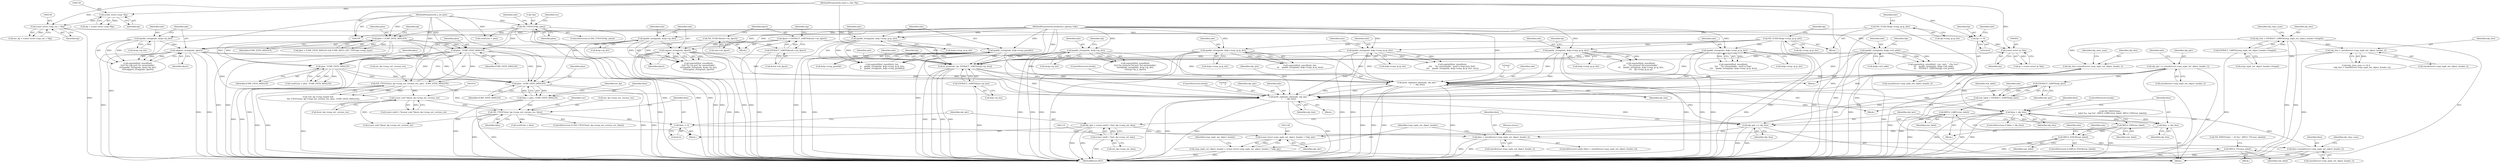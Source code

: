 digraph "0_tcpdump_2b62d1dda41590db29368ec7ba5f4faf3464765a@API" {
"1001149" [label="(Call,obj_tptr += sizeof(struct icmp_mpls_ext_object_header_t))"];
"1001127" [label="(Call,(const struct icmp_mpls_ext_object_header_t *)obj_tptr)"];
"1001112" [label="(Call,obj_tptr = (const uint8_t *)ext_dp->icmp_ext_data)"];
"1001114" [label="(Call,(const uint8_t *)ext_dp->icmp_ext_data)"];
"1001251" [label="(Call,obj_tptr += obj_tlen)"];
"1001244" [label="(Call,hlen < obj_tlen)"];
"1001168" [label="(Call,hlen-=sizeof(struct icmp_mpls_ext_object_header_t))"];
"1001120" [label="(Call,hlen > sizeof(struct icmp_mpls_ext_object_header_t))"];
"1001109" [label="(Call,hlen -= 4)"];
"1001064" [label="(Call,ND_TTEST2(ext_dp->icmp_ext_version_res, hlen))"];
"1001013" [label="(Call,(const void *)&ext_dp->icmp_ext_version_res)"];
"1000997" [label="(Call,ND_TTEST2(ext_dp->icmp_ext_version_res, plen - ICMP_EXTD_MINLEN))"];
"1001001" [label="(Call,plen - ICMP_EXTD_MINLEN)"];
"1000880" [label="(Call,ND_TTEST2(*bp, plen))"];
"1000112" [label="(MethodParameterIn,u_int plen)"];
"1000980" [label="(Call,plen > ICMP_EXTD_MINLEN)"];
"1001058" [label="(Call,hlen = plen - ICMP_EXTD_MINLEN)"];
"1001060" [label="(Call,plen - ICMP_EXTD_MINLEN)"];
"1001025" [label="(Call,plen - ICMP_EXTD_MINLEN)"];
"1001248" [label="(Call,hlen -= obj_tlen)"];
"1001229" [label="(Call,print_unknown_data(ndo, obj_tptr, \"\n\t    \", obj_tlen))"];
"1000311" [label="(Call,udpport_string(ndo, dport))"];
"1000305" [label="(Call,ipaddr_string(ndo, &oip->ip_dst))"];
"1000110" [label="(MethodParameterIn,netdissect_options *ndo)"];
"1000267" [label="(Call,dport = EXTRACT_16BITS(&ouh->uh_dport))"];
"1000269" [label="(Call,EXTRACT_16BITS(&ouh->uh_dport))"];
"1000263" [label="(Call,ND_TCHECK(ouh->uh_dport))"];
"1000293" [label="(Call,tcpport_string(ndo, dport))"];
"1000287" [label="(Call,ipaddr_string(ndo, &oip->ip_dst))"];
"1000383" [label="(Call,ipaddr_string(ndo, &dp->icmp_ip.ip_dst))"];
"1000196" [label="(Call,ND_TCHECK(dp->icmp_ip.ip_dst))"];
"1000408" [label="(Call,ipaddr_string(ndo, &dp->icmp_ip.ip_dst))"];
"1000365" [label="(Call,ipaddr_string(ndo, &dp->icmp_ip.ip_dst))"];
"1000323" [label="(Call,ipaddr_string(ndo, &oip->ip_dst))"];
"1000656" [label="(Call,ipaddr_string(ndo, &idp->ird_addr))"];
"1000959" [label="(Call,ip_print(ndo, bp, EXTRACT_16BITS(&ip->ip_len)))"];
"1000221" [label="(Call,ipaddr_string(ndo, &dp->icmp_ip.ip_dst))"];
"1000448" [label="(Call,ipaddr_string(ndo, &dp->icmp_gwaddr))"];
"1000440" [label="(Call,ipaddr_string(ndo, &dp->icmp_ip.ip_dst))"];
"1000419" [label="(Call,ND_TCHECK(dp->icmp_ip.ip_dst))"];
"1000951" [label="(Call,(const struct ip *)bp)"];
"1000942" [label="(Call,bp += 8)"];
"1000143" [label="(Call,(const struct icmp_ext_t *)bp)"];
"1000138" [label="(Call,(const struct icmp *)bp)"];
"1000111" [label="(MethodParameterIn,const u_char *bp)"];
"1000962" [label="(Call,EXTRACT_16BITS(&ip->ip_len))"];
"1001237" [label="(Call,print_unknown_data(ndo, obj_tptr, \"\n\t    \", obj_tlen))"];
"1001149" [label="(Call,obj_tptr += sizeof(struct icmp_mpls_ext_object_header_t))"];
"1001183" [label="(Call,obj_tlen-=sizeof(struct icmp_mpls_ext_object_header_t))"];
"1001133" [label="(Call,obj_tlen = EXTRACT_16BITS(icmp_mpls_ext_object_header->length))"];
"1001135" [label="(Call,EXTRACT_16BITS(icmp_mpls_ext_object_header->length))"];
"1001177" [label="(Call,obj_tlen < sizeof(struct icmp_mpls_ext_object_header_t))"];
"1001201" [label="(Call,EXTRACT_32BITS(obj_tptr))"];
"1001199" [label="(Call,raw_label = EXTRACT_32BITS(obj_tptr))"];
"1001209" [label="(Call,MPLS_LABEL(raw_label))"];
"1001211" [label="(Call,MPLS_EXP(raw_label))"];
"1001214" [label="(Call,MPLS_STACK(raw_label))"];
"1001225" [label="(Call,MPLS_TTL(raw_label))"];
"1001125" [label="(Call,icmp_mpls_ext_object_header = (const struct icmp_mpls_ext_object_header_t *)obj_tptr)"];
"1000360" [label="(Call,snprintf(buf, sizeof(buf),\n\t\t\t\t    \"%s unreachable - need to frag (mtu %d)\",\n\t\t\t\t    ipaddr_string(ndo, &dp->icmp_ip.ip_dst), mtu))"];
"1001243" [label="(ControlStructure,if (hlen < obj_tlen))"];
"1001168" [label="(Call,hlen-=sizeof(struct icmp_mpls_ext_object_header_t))"];
"1000145" [label="(Identifier,bp)"];
"1000311" [label="(Call,udpport_string(ndo, dport))"];
"1001238" [label="(Identifier,ndo)"];
"1001121" [label="(Identifier,hlen)"];
"1001250" [label="(Identifier,obj_tlen)"];
"1000287" [label="(Call,ipaddr_string(ndo, &oip->ip_dst))"];
"1000419" [label="(Call,ND_TCHECK(dp->icmp_ip.ip_dst))"];
"1000330" [label="(Identifier,oip)"];
"1001026" [label="(Identifier,plen)"];
"1000295" [label="(Identifier,dport)"];
"1001248" [label="(Call,hlen -= obj_tlen)"];
"1001066" [label="(Identifier,ext_dp)"];
"1001135" [label="(Call,EXTRACT_16BITS(icmp_mpls_ext_object_header->length))"];
"1000980" [label="(Call,plen > ICMP_EXTD_MINLEN)"];
"1000318" [label="(Call,snprintf(buf, sizeof(buf),\n\t\t\t\t\t\"%s protocol %d port %d unreachable\",\n\t\t\t\t\tipaddr_string(ndo, &oip->ip_dst),\n\t\t\t\t\toip->ip_p, dport))"];
"1001223" [label="(Block,)"];
"1000941" [label="(Block,)"];
"1000294" [label="(Identifier,ndo)"];
"1000420" [label="(Call,dp->icmp_ip.ip_dst)"];
"1000403" [label="(Call,snprintf(buf, sizeof(buf), fmt,\n\t\t\t    ipaddr_string(ndo, &dp->icmp_ip.ip_dst)))"];
"1000410" [label="(Call,&dp->icmp_ip.ip_dst)"];
"1000373" [label="(Identifier,mtu)"];
"1000879" [label="(ControlStructure,if (ND_TTEST2(*bp, plen)))"];
"1000934" [label="(Identifier,ndo)"];
"1000657" [label="(Identifier,ndo)"];
"1000276" [label="(Identifier,oip)"];
"1000263" [label="(Call,ND_TCHECK(ouh->uh_dport))"];
"1001136" [label="(Call,icmp_mpls_ext_object_header->length)"];
"1001173" [label="(Call,(obj_class_num == 0) ||\n                    (obj_tlen < sizeof(struct icmp_mpls_ext_object_header_t)))"];
"1000112" [label="(MethodParameterIn,u_int plen)"];
"1001064" [label="(Call,ND_TTEST2(ext_dp->icmp_ext_version_res, hlen))"];
"1000442" [label="(Call,&dp->icmp_ip.ip_dst)"];
"1001025" [label="(Call,plen - ICMP_EXTD_MINLEN)"];
"1001155" [label="(Identifier,ndo)"];
"1001242" [label="(ControlStructure,break;)"];
"1001260" [label="(MethodReturn,RET)"];
"1000435" [label="(Call,snprintf(buf, sizeof(buf), fmt,\n\t\t    ipaddr_string(ndo, &dp->icmp_ip.ip_dst),\n\t\t    ipaddr_string(ndo, &dp->icmp_gwaddr)))"];
"1001215" [label="(Identifier,raw_label)"];
"1001019" [label="(Call,vec[0].len = plen - ICMP_EXTD_MINLEN)"];
"1000951" [label="(Call,(const struct ip *)bp)"];
"1001003" [label="(Identifier,ICMP_EXTD_MINLEN)"];
"1000942" [label="(Call,bp += 8)"];
"1001208" [label="(Block,)"];
"1001177" [label="(Call,obj_tlen < sizeof(struct icmp_mpls_ext_object_header_t))"];
"1001122" [label="(Call,sizeof(struct icmp_mpls_ext_object_header_t))"];
"1001237" [label="(Call,print_unknown_data(ndo, obj_tptr, \"\n\t    \", obj_tlen))"];
"1001078" [label="(Call,(const void *)&ext_dp->icmp_ext_version_res)"];
"1001062" [label="(Identifier,ICMP_EXTD_MINLEN)"];
"1000222" [label="(Identifier,ndo)"];
"1001231" [label="(Identifier,obj_tptr)"];
"1001211" [label="(Call,MPLS_EXP(raw_label))"];
"1000658" [label="(Call,&idp->ird_addr)"];
"1000383" [label="(Call,ipaddr_string(ndo, &dp->icmp_ip.ip_dst))"];
"1001214" [label="(Call,MPLS_STACK(raw_label))"];
"1001110" [label="(Identifier,hlen)"];
"1001114" [label="(Call,(const uint8_t *)ext_dp->icmp_ext_data)"];
"1000206" [label="(Block,)"];
"1000305" [label="(Call,ipaddr_string(ndo, &oip->ip_dst))"];
"1000269" [label="(Call,EXTRACT_16BITS(&ouh->uh_dport))"];
"1000947" [label="(Identifier,ndo)"];
"1001199" [label="(Call,raw_label = EXTRACT_32BITS(obj_tptr))"];
"1001132" [label="(Identifier,icmp_mpls_ext_object_header)"];
"1001220" [label="(Call,ND_PRINT((ndo, \", ttl %u\", MPLS_TTL(raw_label))))"];
"1001202" [label="(Identifier,obj_tptr)"];
"1001246" [label="(Identifier,obj_tlen)"];
"1001065" [label="(Call,ext_dp->icmp_ext_version_res)"];
"1001178" [label="(Identifier,obj_tlen)"];
"1000312" [label="(Identifier,ndo)"];
"1001068" [label="(Identifier,hlen)"];
"1000138" [label="(Call,(const struct icmp *)bp)"];
"1001124" [label="(Block,)"];
"1001201" [label="(Call,EXTRACT_32BITS(obj_tptr))"];
"1000196" [label="(Call,ND_TCHECK(dp->icmp_ip.ip_dst))"];
"1001002" [label="(Identifier,plen)"];
"1000223" [label="(Call,&dp->icmp_ip.ip_dst)"];
"1001183" [label="(Call,obj_tlen-=sizeof(struct icmp_mpls_ext_object_header_t))"];
"1001193" [label="(Block,)"];
"1001252" [label="(Identifier,obj_tptr)"];
"1000961" [label="(Identifier,bp)"];
"1000896" [label="(Call,vec[0].len = plen)"];
"1000979" [label="(Call,plen > ICMP_EXTD_MINLEN && ICMP_MPLS_EXT_TYPE(dp->icmp_type))"];
"1000450" [label="(Call,&dp->icmp_gwaddr)"];
"1001251" [label="(Call,obj_tptr += obj_tlen)"];
"1000982" [label="(Identifier,ICMP_EXTD_MINLEN)"];
"1001185" [label="(Call,sizeof(struct icmp_mpls_ext_object_header_t))"];
"1000110" [label="(MethodParameterIn,netdissect_options *ndo)"];
"1000992" [label="(Call,!ext_dp->icmp_length &&\n                ND_TTEST2(ext_dp->icmp_ext_version_res, plen - ICMP_EXTD_MINLEN))"];
"1001150" [label="(Identifier,obj_tptr)"];
"1001210" [label="(Identifier,raw_label)"];
"1001241" [label="(Identifier,obj_tlen)"];
"1001063" [label="(ControlStructure,if (ND_TTEST2(ext_dp->icmp_ext_version_res, hlen)))"];
"1001113" [label="(Identifier,obj_tptr)"];
"1001126" [label="(Identifier,icmp_mpls_ext_object_header)"];
"1000270" [label="(Call,&ouh->uh_dport)"];
"1001213" [label="(ControlStructure,if (MPLS_STACK(raw_label)))"];
"1001188" [label="(Identifier,obj_class_num)"];
"1000998" [label="(Call,ext_dp->icmp_ext_version_res)"];
"1001134" [label="(Identifier,obj_tlen)"];
"1000140" [label="(Identifier,bp)"];
"1001169" [label="(Identifier,hlen)"];
"1000665" [label="(Identifier,idp)"];
"1001179" [label="(Call,sizeof(struct icmp_mpls_ext_object_header_t))"];
"1000959" [label="(Call,ip_print(ndo, bp, EXTRACT_16BITS(&ip->ip_len)))"];
"1000221" [label="(Call,ipaddr_string(ndo, &dp->icmp_ip.ip_dst))"];
"1000282" [label="(Call,snprintf(buf, sizeof(buf),\n\t\t\t\t\t\"%s tcp port %s unreachable\",\n\t\t\t\t\tipaddr_string(ndo, &oip->ip_dst),\n\t\t\t\t\ttcpport_string(ndo, dport)))"];
"1000943" [label="(Identifier,bp)"];
"1001151" [label="(Call,sizeof(struct icmp_mpls_ext_object_header_t))"];
"1001232" [label="(Literal,\"\n\t    \")"];
"1000408" [label="(Call,ipaddr_string(ndo, &dp->icmp_ip.ip_dst))"];
"1000204" [label="(Identifier,dp)"];
"1001001" [label="(Call,plen - ICMP_EXTD_MINLEN)"];
"1000881" [label="(Call,*bp)"];
"1000162" [label="(Block,)"];
"1000143" [label="(Call,(const struct icmp_ext_t *)bp)"];
"1000136" [label="(Call,dp = (const struct icmp *)bp)"];
"1001111" [label="(Literal,4)"];
"1000997" [label="(Call,ND_TTEST2(ext_dp->icmp_ext_version_res, plen - ICMP_EXTD_MINLEN))"];
"1000293" [label="(Call,tcpport_string(ndo, dport))"];
"1000944" [label="(Literal,8)"];
"1001203" [label="(Call,ND_PRINT((ndo, \"\n\t    label %u, exp %u\", MPLS_LABEL(raw_label), MPLS_EXP(raw_label))))"];
"1000448" [label="(Call,ipaddr_string(ndo, &dp->icmp_gwaddr))"];
"1000960" [label="(Identifier,ndo)"];
"1001240" [label="(Literal,\"\n\t    \")"];
"1001060" [label="(Call,plen - ICMP_EXTD_MINLEN)"];
"1000111" [label="(MethodParameterIn,const u_char *bp)"];
"1000985" [label="(Identifier,dp)"];
"1000324" [label="(Identifier,ndo)"];
"1001218" [label="(Identifier,ndo)"];
"1001140" [label="(Identifier,obj_class_num)"];
"1000267" [label="(Call,dport = EXTRACT_16BITS(&ouh->uh_dport))"];
"1001254" [label="(Return,return;)"];
"1000323" [label="(Call,ipaddr_string(ndo, &oip->ip_dst))"];
"1000969" [label="(Identifier,ndo)"];
"1000365" [label="(Call,ipaddr_string(ndo, &dp->icmp_ip.ip_dst))"];
"1001133" [label="(Call,obj_tlen = EXTRACT_16BITS(icmp_mpls_ext_object_header->length))"];
"1001253" [label="(Identifier,obj_tlen)"];
"1000264" [label="(Call,ouh->uh_dport)"];
"1001011" [label="(Call,(const uint8_t *)(const void *)&ext_dp->icmp_ext_version_res)"];
"1000216" [label="(Call,snprintf(buf, sizeof(buf),\n\t\t\t    \"%s protocol %d unreachable\",\n\t\t\t    ipaddr_string(ndo, &dp->icmp_ip.ip_dst),\n\t\t\t    dp->icmp_ip.ip_p))"];
"1001245" [label="(Identifier,hlen)"];
"1000141" [label="(Call,ext_dp = (const struct icmp_ext_t *)bp)"];
"1000313" [label="(Identifier,dport)"];
"1001233" [label="(Identifier,obj_tlen)"];
"1000366" [label="(Identifier,ndo)"];
"1001205" [label="(Identifier,ndo)"];
"1001209" [label="(Call,MPLS_LABEL(raw_label))"];
"1000981" [label="(Identifier,plen)"];
"1001119" [label="(ControlStructure,while (hlen > sizeof(struct icmp_mpls_ext_object_header_t)))"];
"1001225" [label="(Call,MPLS_TTL(raw_label))"];
"1000268" [label="(Identifier,dport)"];
"1001125" [label="(Call,icmp_mpls_ext_object_header = (const struct icmp_mpls_ext_object_header_t *)obj_tptr)"];
"1001013" [label="(Call,(const void *)&ext_dp->icmp_ext_version_res)"];
"1001200" [label="(Identifier,raw_label)"];
"1001061" [label="(Identifier,plen)"];
"1000300" [label="(Call,snprintf(buf, sizeof(buf),\n\t\t\t\t\t\"%s udp port %s unreachable\",\n\t\t\t\t\tipaddr_string(ndo, &oip->ip_dst),\n\t\t\t\t\tudpport_string(ndo, dport)))"];
"1001189" [label="(Block,)"];
"1001230" [label="(Identifier,ndo)"];
"1001212" [label="(Identifier,raw_label)"];
"1001184" [label="(Identifier,obj_tlen)"];
"1001084" [label="(Call,vec[0].len = hlen)"];
"1001234" [label="(ControlStructure,break;)"];
"1001247" [label="(ControlStructure,break;)"];
"1001149" [label="(Call,obj_tptr += sizeof(struct icmp_mpls_ext_object_header_t))"];
"1001109" [label="(Call,hlen -= 4)"];
"1001116" [label="(Call,ext_dp->icmp_ext_data)"];
"1001073" [label="(Identifier,vec)"];
"1001127" [label="(Call,(const struct icmp_mpls_ext_object_header_t *)obj_tptr)"];
"1000953" [label="(Identifier,bp)"];
"1000197" [label="(Call,dp->icmp_ip.ip_dst)"];
"1000880" [label="(Call,ND_TTEST2(*bp, plen))"];
"1000306" [label="(Identifier,ndo)"];
"1001239" [label="(Identifier,obj_tptr)"];
"1001222" [label="(Identifier,ndo)"];
"1001244" [label="(Call,hlen < obj_tlen)"];
"1000987" [label="(Block,)"];
"1001249" [label="(Identifier,hlen)"];
"1000288" [label="(Identifier,ndo)"];
"1000385" [label="(Call,&dp->icmp_ip.ip_dst)"];
"1000883" [label="(Identifier,plen)"];
"1000963" [label="(Call,&ip->ip_len)"];
"1000325" [label="(Call,&oip->ip_dst)"];
"1001120" [label="(Call,hlen > sizeof(struct icmp_mpls_ext_object_header_t))"];
"1001015" [label="(Call,&ext_dp->icmp_ext_version_res)"];
"1000962" [label="(Call,EXTRACT_16BITS(&ip->ip_len))"];
"1000378" [label="(Call,snprintf(buf, sizeof(buf),\n\t\t\t\t    \"%s unreachable - need to frag\",\n\t\t\t\t    ipaddr_string(ndo, &dp->icmp_ip.ip_dst)))"];
"1001175" [label="(Identifier,obj_class_num)"];
"1001170" [label="(Call,sizeof(struct icmp_mpls_ext_object_header_t))"];
"1000289" [label="(Call,&oip->ip_dst)"];
"1000656" [label="(Call,ipaddr_string(ndo, &idp->ird_addr))"];
"1000384" [label="(Identifier,ndo)"];
"1001229" [label="(Call,print_unknown_data(ndo, obj_tptr, \"\n\t    \", obj_tlen))"];
"1000449" [label="(Identifier,ndo)"];
"1000441" [label="(Identifier,ndo)"];
"1000307" [label="(Call,&oip->ip_dst)"];
"1001129" [label="(Identifier,obj_tptr)"];
"1000367" [label="(Call,&dp->icmp_ip.ip_dst)"];
"1000426" [label="(Identifier,fmt)"];
"1001058" [label="(Call,hlen = plen - ICMP_EXTD_MINLEN)"];
"1000231" [label="(Identifier,dp)"];
"1001059" [label="(Identifier,hlen)"];
"1001027" [label="(Identifier,ICMP_EXTD_MINLEN)"];
"1000949" [label="(Call,ip = (const struct ip *)bp)"];
"1001226" [label="(Identifier,raw_label)"];
"1001112" [label="(Call,obj_tptr = (const uint8_t *)ext_dp->icmp_ext_data)"];
"1000647" [label="(Call,snprintf(cp, sizeof(buf) - (cp - buf), \" {%s %u}\",\n\t\t\t    ipaddr_string(ndo, &idp->ird_addr),\n\t\t\t    EXTRACT_32BITS(&idp->ird_pref)))"];
"1000409" [label="(Identifier,ndo)"];
"1000888" [label="(Identifier,vec)"];
"1000440" [label="(Call,ipaddr_string(ndo, &dp->icmp_ip.ip_dst))"];
"1001149" -> "1001124"  [label="AST: "];
"1001149" -> "1001151"  [label="CFG: "];
"1001150" -> "1001149"  [label="AST: "];
"1001151" -> "1001149"  [label="AST: "];
"1001155" -> "1001149"  [label="CFG: "];
"1001149" -> "1001260"  [label="DDG: "];
"1001127" -> "1001149"  [label="DDG: "];
"1001149" -> "1001201"  [label="DDG: "];
"1001149" -> "1001229"  [label="DDG: "];
"1001149" -> "1001237"  [label="DDG: "];
"1001127" -> "1001125"  [label="AST: "];
"1001127" -> "1001129"  [label="CFG: "];
"1001128" -> "1001127"  [label="AST: "];
"1001129" -> "1001127"  [label="AST: "];
"1001125" -> "1001127"  [label="CFG: "];
"1001127" -> "1001125"  [label="DDG: "];
"1001112" -> "1001127"  [label="DDG: "];
"1001251" -> "1001127"  [label="DDG: "];
"1001112" -> "1000987"  [label="AST: "];
"1001112" -> "1001114"  [label="CFG: "];
"1001113" -> "1001112"  [label="AST: "];
"1001114" -> "1001112"  [label="AST: "];
"1001121" -> "1001112"  [label="CFG: "];
"1001112" -> "1001260"  [label="DDG: "];
"1001112" -> "1001260"  [label="DDG: "];
"1001114" -> "1001112"  [label="DDG: "];
"1001114" -> "1001116"  [label="CFG: "];
"1001115" -> "1001114"  [label="AST: "];
"1001116" -> "1001114"  [label="AST: "];
"1001114" -> "1001260"  [label="DDG: "];
"1001251" -> "1001124"  [label="AST: "];
"1001251" -> "1001253"  [label="CFG: "];
"1001252" -> "1001251"  [label="AST: "];
"1001253" -> "1001251"  [label="AST: "];
"1001121" -> "1001251"  [label="CFG: "];
"1001251" -> "1001260"  [label="DDG: "];
"1001251" -> "1001260"  [label="DDG: "];
"1001244" -> "1001251"  [label="DDG: "];
"1001237" -> "1001251"  [label="DDG: "];
"1001201" -> "1001251"  [label="DDG: "];
"1001229" -> "1001251"  [label="DDG: "];
"1001244" -> "1001243"  [label="AST: "];
"1001244" -> "1001246"  [label="CFG: "];
"1001245" -> "1001244"  [label="AST: "];
"1001246" -> "1001244"  [label="AST: "];
"1001247" -> "1001244"  [label="CFG: "];
"1001249" -> "1001244"  [label="CFG: "];
"1001244" -> "1001260"  [label="DDG: "];
"1001244" -> "1001260"  [label="DDG: "];
"1001244" -> "1001260"  [label="DDG: "];
"1001168" -> "1001244"  [label="DDG: "];
"1001229" -> "1001244"  [label="DDG: "];
"1001183" -> "1001244"  [label="DDG: "];
"1001237" -> "1001244"  [label="DDG: "];
"1001244" -> "1001248"  [label="DDG: "];
"1001244" -> "1001248"  [label="DDG: "];
"1001168" -> "1001124"  [label="AST: "];
"1001168" -> "1001170"  [label="CFG: "];
"1001169" -> "1001168"  [label="AST: "];
"1001170" -> "1001168"  [label="AST: "];
"1001175" -> "1001168"  [label="CFG: "];
"1001168" -> "1001260"  [label="DDG: "];
"1001120" -> "1001168"  [label="DDG: "];
"1001120" -> "1001119"  [label="AST: "];
"1001120" -> "1001122"  [label="CFG: "];
"1001121" -> "1001120"  [label="AST: "];
"1001122" -> "1001120"  [label="AST: "];
"1001126" -> "1001120"  [label="CFG: "];
"1001254" -> "1001120"  [label="CFG: "];
"1001120" -> "1001260"  [label="DDG: "];
"1001120" -> "1001260"  [label="DDG: "];
"1001109" -> "1001120"  [label="DDG: "];
"1001248" -> "1001120"  [label="DDG: "];
"1001109" -> "1000987"  [label="AST: "];
"1001109" -> "1001111"  [label="CFG: "];
"1001110" -> "1001109"  [label="AST: "];
"1001111" -> "1001109"  [label="AST: "];
"1001113" -> "1001109"  [label="CFG: "];
"1001064" -> "1001109"  [label="DDG: "];
"1001064" -> "1001063"  [label="AST: "];
"1001064" -> "1001068"  [label="CFG: "];
"1001065" -> "1001064"  [label="AST: "];
"1001068" -> "1001064"  [label="AST: "];
"1001073" -> "1001064"  [label="CFG: "];
"1001110" -> "1001064"  [label="CFG: "];
"1001064" -> "1001260"  [label="DDG: "];
"1001064" -> "1001260"  [label="DDG: "];
"1001013" -> "1001064"  [label="DDG: "];
"1000997" -> "1001064"  [label="DDG: "];
"1001058" -> "1001064"  [label="DDG: "];
"1001064" -> "1001078"  [label="DDG: "];
"1001064" -> "1001084"  [label="DDG: "];
"1001013" -> "1001011"  [label="AST: "];
"1001013" -> "1001015"  [label="CFG: "];
"1001014" -> "1001013"  [label="AST: "];
"1001015" -> "1001013"  [label="AST: "];
"1001011" -> "1001013"  [label="CFG: "];
"1001013" -> "1001260"  [label="DDG: "];
"1001013" -> "1001011"  [label="DDG: "];
"1000997" -> "1001013"  [label="DDG: "];
"1001013" -> "1001078"  [label="DDG: "];
"1000997" -> "1000992"  [label="AST: "];
"1000997" -> "1001001"  [label="CFG: "];
"1000998" -> "1000997"  [label="AST: "];
"1001001" -> "1000997"  [label="AST: "];
"1000992" -> "1000997"  [label="CFG: "];
"1000997" -> "1001260"  [label="DDG: "];
"1000997" -> "1001260"  [label="DDG: "];
"1000997" -> "1000992"  [label="DDG: "];
"1000997" -> "1000992"  [label="DDG: "];
"1001001" -> "1000997"  [label="DDG: "];
"1001001" -> "1000997"  [label="DDG: "];
"1001001" -> "1001003"  [label="CFG: "];
"1001002" -> "1001001"  [label="AST: "];
"1001003" -> "1001001"  [label="AST: "];
"1001001" -> "1001260"  [label="DDG: "];
"1001001" -> "1001260"  [label="DDG: "];
"1000880" -> "1001001"  [label="DDG: "];
"1000980" -> "1001001"  [label="DDG: "];
"1000980" -> "1001001"  [label="DDG: "];
"1000112" -> "1001001"  [label="DDG: "];
"1001001" -> "1001025"  [label="DDG: "];
"1001001" -> "1001025"  [label="DDG: "];
"1001001" -> "1001060"  [label="DDG: "];
"1001001" -> "1001060"  [label="DDG: "];
"1000880" -> "1000879"  [label="AST: "];
"1000880" -> "1000883"  [label="CFG: "];
"1000881" -> "1000880"  [label="AST: "];
"1000883" -> "1000880"  [label="AST: "];
"1000888" -> "1000880"  [label="CFG: "];
"1000934" -> "1000880"  [label="CFG: "];
"1000880" -> "1001260"  [label="DDG: "];
"1000880" -> "1001260"  [label="DDG: "];
"1000880" -> "1001260"  [label="DDG: "];
"1000112" -> "1000880"  [label="DDG: "];
"1000880" -> "1000896"  [label="DDG: "];
"1000880" -> "1000980"  [label="DDG: "];
"1000880" -> "1001025"  [label="DDG: "];
"1000880" -> "1001060"  [label="DDG: "];
"1000112" -> "1000109"  [label="AST: "];
"1000112" -> "1001260"  [label="DDG: "];
"1000112" -> "1000896"  [label="DDG: "];
"1000112" -> "1000980"  [label="DDG: "];
"1000112" -> "1001025"  [label="DDG: "];
"1000112" -> "1001060"  [label="DDG: "];
"1000980" -> "1000979"  [label="AST: "];
"1000980" -> "1000982"  [label="CFG: "];
"1000981" -> "1000980"  [label="AST: "];
"1000982" -> "1000980"  [label="AST: "];
"1000985" -> "1000980"  [label="CFG: "];
"1000979" -> "1000980"  [label="CFG: "];
"1000980" -> "1001260"  [label="DDG: "];
"1000980" -> "1001260"  [label="DDG: "];
"1000980" -> "1000979"  [label="DDG: "];
"1000980" -> "1000979"  [label="DDG: "];
"1000980" -> "1001025"  [label="DDG: "];
"1000980" -> "1001025"  [label="DDG: "];
"1000980" -> "1001060"  [label="DDG: "];
"1000980" -> "1001060"  [label="DDG: "];
"1001058" -> "1000987"  [label="AST: "];
"1001058" -> "1001060"  [label="CFG: "];
"1001059" -> "1001058"  [label="AST: "];
"1001060" -> "1001058"  [label="AST: "];
"1001066" -> "1001058"  [label="CFG: "];
"1001058" -> "1001260"  [label="DDG: "];
"1001060" -> "1001058"  [label="DDG: "];
"1001060" -> "1001058"  [label="DDG: "];
"1001060" -> "1001062"  [label="CFG: "];
"1001061" -> "1001060"  [label="AST: "];
"1001062" -> "1001060"  [label="AST: "];
"1001060" -> "1001260"  [label="DDG: "];
"1001060" -> "1001260"  [label="DDG: "];
"1001025" -> "1001060"  [label="DDG: "];
"1001025" -> "1001060"  [label="DDG: "];
"1001025" -> "1001019"  [label="AST: "];
"1001025" -> "1001027"  [label="CFG: "];
"1001026" -> "1001025"  [label="AST: "];
"1001027" -> "1001025"  [label="AST: "];
"1001019" -> "1001025"  [label="CFG: "];
"1001025" -> "1001260"  [label="DDG: "];
"1001025" -> "1001260"  [label="DDG: "];
"1001025" -> "1001019"  [label="DDG: "];
"1001025" -> "1001019"  [label="DDG: "];
"1001248" -> "1001124"  [label="AST: "];
"1001248" -> "1001250"  [label="CFG: "];
"1001249" -> "1001248"  [label="AST: "];
"1001250" -> "1001248"  [label="AST: "];
"1001252" -> "1001248"  [label="CFG: "];
"1001229" -> "1001193"  [label="AST: "];
"1001229" -> "1001233"  [label="CFG: "];
"1001230" -> "1001229"  [label="AST: "];
"1001231" -> "1001229"  [label="AST: "];
"1001232" -> "1001229"  [label="AST: "];
"1001233" -> "1001229"  [label="AST: "];
"1001234" -> "1001229"  [label="CFG: "];
"1001229" -> "1001260"  [label="DDG: "];
"1001229" -> "1001260"  [label="DDG: "];
"1001229" -> "1001260"  [label="DDG: "];
"1001229" -> "1001260"  [label="DDG: "];
"1000311" -> "1001229"  [label="DDG: "];
"1000293" -> "1001229"  [label="DDG: "];
"1000383" -> "1001229"  [label="DDG: "];
"1000408" -> "1001229"  [label="DDG: "];
"1000365" -> "1001229"  [label="DDG: "];
"1000323" -> "1001229"  [label="DDG: "];
"1000656" -> "1001229"  [label="DDG: "];
"1000959" -> "1001229"  [label="DDG: "];
"1001237" -> "1001229"  [label="DDG: "];
"1000221" -> "1001229"  [label="DDG: "];
"1000448" -> "1001229"  [label="DDG: "];
"1000110" -> "1001229"  [label="DDG: "];
"1001183" -> "1001229"  [label="DDG: "];
"1001229" -> "1001237"  [label="DDG: "];
"1000311" -> "1000300"  [label="AST: "];
"1000311" -> "1000313"  [label="CFG: "];
"1000312" -> "1000311"  [label="AST: "];
"1000313" -> "1000311"  [label="AST: "];
"1000300" -> "1000311"  [label="CFG: "];
"1000311" -> "1001260"  [label="DDG: "];
"1000311" -> "1001260"  [label="DDG: "];
"1000311" -> "1000300"  [label="DDG: "];
"1000311" -> "1000300"  [label="DDG: "];
"1000305" -> "1000311"  [label="DDG: "];
"1000110" -> "1000311"  [label="DDG: "];
"1000267" -> "1000311"  [label="DDG: "];
"1000311" -> "1000959"  [label="DDG: "];
"1000311" -> "1001237"  [label="DDG: "];
"1000305" -> "1000300"  [label="AST: "];
"1000305" -> "1000307"  [label="CFG: "];
"1000306" -> "1000305"  [label="AST: "];
"1000307" -> "1000305"  [label="AST: "];
"1000312" -> "1000305"  [label="CFG: "];
"1000305" -> "1001260"  [label="DDG: "];
"1000305" -> "1000300"  [label="DDG: "];
"1000305" -> "1000300"  [label="DDG: "];
"1000110" -> "1000305"  [label="DDG: "];
"1000110" -> "1000109"  [label="AST: "];
"1000110" -> "1001260"  [label="DDG: "];
"1000110" -> "1000221"  [label="DDG: "];
"1000110" -> "1000287"  [label="DDG: "];
"1000110" -> "1000293"  [label="DDG: "];
"1000110" -> "1000323"  [label="DDG: "];
"1000110" -> "1000365"  [label="DDG: "];
"1000110" -> "1000383"  [label="DDG: "];
"1000110" -> "1000408"  [label="DDG: "];
"1000110" -> "1000440"  [label="DDG: "];
"1000110" -> "1000448"  [label="DDG: "];
"1000110" -> "1000656"  [label="DDG: "];
"1000110" -> "1000959"  [label="DDG: "];
"1000110" -> "1001237"  [label="DDG: "];
"1000267" -> "1000206"  [label="AST: "];
"1000267" -> "1000269"  [label="CFG: "];
"1000268" -> "1000267"  [label="AST: "];
"1000269" -> "1000267"  [label="AST: "];
"1000276" -> "1000267"  [label="CFG: "];
"1000267" -> "1001260"  [label="DDG: "];
"1000269" -> "1000267"  [label="DDG: "];
"1000267" -> "1000293"  [label="DDG: "];
"1000267" -> "1000318"  [label="DDG: "];
"1000269" -> "1000270"  [label="CFG: "];
"1000270" -> "1000269"  [label="AST: "];
"1000269" -> "1001260"  [label="DDG: "];
"1000263" -> "1000269"  [label="DDG: "];
"1000263" -> "1000206"  [label="AST: "];
"1000263" -> "1000264"  [label="CFG: "];
"1000264" -> "1000263"  [label="AST: "];
"1000268" -> "1000263"  [label="CFG: "];
"1000263" -> "1001260"  [label="DDG: "];
"1000263" -> "1001260"  [label="DDG: "];
"1000293" -> "1000282"  [label="AST: "];
"1000293" -> "1000295"  [label="CFG: "];
"1000294" -> "1000293"  [label="AST: "];
"1000295" -> "1000293"  [label="AST: "];
"1000282" -> "1000293"  [label="CFG: "];
"1000293" -> "1001260"  [label="DDG: "];
"1000293" -> "1001260"  [label="DDG: "];
"1000293" -> "1000282"  [label="DDG: "];
"1000293" -> "1000282"  [label="DDG: "];
"1000287" -> "1000293"  [label="DDG: "];
"1000293" -> "1000959"  [label="DDG: "];
"1000293" -> "1001237"  [label="DDG: "];
"1000287" -> "1000282"  [label="AST: "];
"1000287" -> "1000289"  [label="CFG: "];
"1000288" -> "1000287"  [label="AST: "];
"1000289" -> "1000287"  [label="AST: "];
"1000294" -> "1000287"  [label="CFG: "];
"1000287" -> "1001260"  [label="DDG: "];
"1000287" -> "1000282"  [label="DDG: "];
"1000287" -> "1000282"  [label="DDG: "];
"1000383" -> "1000378"  [label="AST: "];
"1000383" -> "1000385"  [label="CFG: "];
"1000384" -> "1000383"  [label="AST: "];
"1000385" -> "1000383"  [label="AST: "];
"1000378" -> "1000383"  [label="CFG: "];
"1000383" -> "1001260"  [label="DDG: "];
"1000383" -> "1001260"  [label="DDG: "];
"1000383" -> "1000378"  [label="DDG: "];
"1000383" -> "1000378"  [label="DDG: "];
"1000196" -> "1000383"  [label="DDG: "];
"1000383" -> "1000959"  [label="DDG: "];
"1000383" -> "1001237"  [label="DDG: "];
"1000196" -> "1000162"  [label="AST: "];
"1000196" -> "1000197"  [label="CFG: "];
"1000197" -> "1000196"  [label="AST: "];
"1000204" -> "1000196"  [label="CFG: "];
"1000196" -> "1001260"  [label="DDG: "];
"1000196" -> "1001260"  [label="DDG: "];
"1000196" -> "1000221"  [label="DDG: "];
"1000196" -> "1000365"  [label="DDG: "];
"1000196" -> "1000408"  [label="DDG: "];
"1000408" -> "1000403"  [label="AST: "];
"1000408" -> "1000410"  [label="CFG: "];
"1000409" -> "1000408"  [label="AST: "];
"1000410" -> "1000408"  [label="AST: "];
"1000403" -> "1000408"  [label="CFG: "];
"1000408" -> "1001260"  [label="DDG: "];
"1000408" -> "1001260"  [label="DDG: "];
"1000408" -> "1000403"  [label="DDG: "];
"1000408" -> "1000403"  [label="DDG: "];
"1000408" -> "1000959"  [label="DDG: "];
"1000408" -> "1001237"  [label="DDG: "];
"1000365" -> "1000360"  [label="AST: "];
"1000365" -> "1000367"  [label="CFG: "];
"1000366" -> "1000365"  [label="AST: "];
"1000367" -> "1000365"  [label="AST: "];
"1000373" -> "1000365"  [label="CFG: "];
"1000365" -> "1001260"  [label="DDG: "];
"1000365" -> "1001260"  [label="DDG: "];
"1000365" -> "1000360"  [label="DDG: "];
"1000365" -> "1000360"  [label="DDG: "];
"1000365" -> "1000959"  [label="DDG: "];
"1000365" -> "1001237"  [label="DDG: "];
"1000323" -> "1000318"  [label="AST: "];
"1000323" -> "1000325"  [label="CFG: "];
"1000324" -> "1000323"  [label="AST: "];
"1000325" -> "1000323"  [label="AST: "];
"1000330" -> "1000323"  [label="CFG: "];
"1000323" -> "1001260"  [label="DDG: "];
"1000323" -> "1001260"  [label="DDG: "];
"1000323" -> "1000318"  [label="DDG: "];
"1000323" -> "1000318"  [label="DDG: "];
"1000323" -> "1000959"  [label="DDG: "];
"1000323" -> "1001237"  [label="DDG: "];
"1000656" -> "1000647"  [label="AST: "];
"1000656" -> "1000658"  [label="CFG: "];
"1000657" -> "1000656"  [label="AST: "];
"1000658" -> "1000656"  [label="AST: "];
"1000665" -> "1000656"  [label="CFG: "];
"1000656" -> "1001260"  [label="DDG: "];
"1000656" -> "1001260"  [label="DDG: "];
"1000656" -> "1000647"  [label="DDG: "];
"1000656" -> "1000647"  [label="DDG: "];
"1000656" -> "1000959"  [label="DDG: "];
"1000656" -> "1001237"  [label="DDG: "];
"1000959" -> "1000941"  [label="AST: "];
"1000959" -> "1000962"  [label="CFG: "];
"1000960" -> "1000959"  [label="AST: "];
"1000961" -> "1000959"  [label="AST: "];
"1000962" -> "1000959"  [label="AST: "];
"1000969" -> "1000959"  [label="CFG: "];
"1000959" -> "1001260"  [label="DDG: "];
"1000959" -> "1001260"  [label="DDG: "];
"1000959" -> "1001260"  [label="DDG: "];
"1000959" -> "1001260"  [label="DDG: "];
"1000221" -> "1000959"  [label="DDG: "];
"1000448" -> "1000959"  [label="DDG: "];
"1000951" -> "1000959"  [label="DDG: "];
"1000111" -> "1000959"  [label="DDG: "];
"1000962" -> "1000959"  [label="DDG: "];
"1000959" -> "1001237"  [label="DDG: "];
"1000221" -> "1000216"  [label="AST: "];
"1000221" -> "1000223"  [label="CFG: "];
"1000222" -> "1000221"  [label="AST: "];
"1000223" -> "1000221"  [label="AST: "];
"1000231" -> "1000221"  [label="CFG: "];
"1000221" -> "1001260"  [label="DDG: "];
"1000221" -> "1001260"  [label="DDG: "];
"1000221" -> "1000216"  [label="DDG: "];
"1000221" -> "1000216"  [label="DDG: "];
"1000221" -> "1001237"  [label="DDG: "];
"1000448" -> "1000435"  [label="AST: "];
"1000448" -> "1000450"  [label="CFG: "];
"1000449" -> "1000448"  [label="AST: "];
"1000450" -> "1000448"  [label="AST: "];
"1000435" -> "1000448"  [label="CFG: "];
"1000448" -> "1001260"  [label="DDG: "];
"1000448" -> "1001260"  [label="DDG: "];
"1000448" -> "1000435"  [label="DDG: "];
"1000448" -> "1000435"  [label="DDG: "];
"1000440" -> "1000448"  [label="DDG: "];
"1000448" -> "1001237"  [label="DDG: "];
"1000440" -> "1000435"  [label="AST: "];
"1000440" -> "1000442"  [label="CFG: "];
"1000441" -> "1000440"  [label="AST: "];
"1000442" -> "1000440"  [label="AST: "];
"1000449" -> "1000440"  [label="CFG: "];
"1000440" -> "1001260"  [label="DDG: "];
"1000440" -> "1000435"  [label="DDG: "];
"1000440" -> "1000435"  [label="DDG: "];
"1000419" -> "1000440"  [label="DDG: "];
"1000419" -> "1000162"  [label="AST: "];
"1000419" -> "1000420"  [label="CFG: "];
"1000420" -> "1000419"  [label="AST: "];
"1000426" -> "1000419"  [label="CFG: "];
"1000419" -> "1001260"  [label="DDG: "];
"1000419" -> "1001260"  [label="DDG: "];
"1000951" -> "1000949"  [label="AST: "];
"1000951" -> "1000953"  [label="CFG: "];
"1000952" -> "1000951"  [label="AST: "];
"1000953" -> "1000951"  [label="AST: "];
"1000949" -> "1000951"  [label="CFG: "];
"1000951" -> "1000949"  [label="DDG: "];
"1000942" -> "1000951"  [label="DDG: "];
"1000111" -> "1000951"  [label="DDG: "];
"1000942" -> "1000941"  [label="AST: "];
"1000942" -> "1000944"  [label="CFG: "];
"1000943" -> "1000942"  [label="AST: "];
"1000944" -> "1000942"  [label="AST: "];
"1000947" -> "1000942"  [label="CFG: "];
"1000143" -> "1000942"  [label="DDG: "];
"1000111" -> "1000942"  [label="DDG: "];
"1000143" -> "1000141"  [label="AST: "];
"1000143" -> "1000145"  [label="CFG: "];
"1000144" -> "1000143"  [label="AST: "];
"1000145" -> "1000143"  [label="AST: "];
"1000141" -> "1000143"  [label="CFG: "];
"1000143" -> "1001260"  [label="DDG: "];
"1000143" -> "1000141"  [label="DDG: "];
"1000138" -> "1000143"  [label="DDG: "];
"1000111" -> "1000143"  [label="DDG: "];
"1000138" -> "1000136"  [label="AST: "];
"1000138" -> "1000140"  [label="CFG: "];
"1000139" -> "1000138"  [label="AST: "];
"1000140" -> "1000138"  [label="AST: "];
"1000136" -> "1000138"  [label="CFG: "];
"1000138" -> "1000136"  [label="DDG: "];
"1000111" -> "1000138"  [label="DDG: "];
"1000111" -> "1000109"  [label="AST: "];
"1000111" -> "1001260"  [label="DDG: "];
"1000962" -> "1000963"  [label="CFG: "];
"1000963" -> "1000962"  [label="AST: "];
"1000962" -> "1001260"  [label="DDG: "];
"1001237" -> "1001189"  [label="AST: "];
"1001237" -> "1001241"  [label="CFG: "];
"1001238" -> "1001237"  [label="AST: "];
"1001239" -> "1001237"  [label="AST: "];
"1001240" -> "1001237"  [label="AST: "];
"1001241" -> "1001237"  [label="AST: "];
"1001242" -> "1001237"  [label="CFG: "];
"1001237" -> "1001260"  [label="DDG: "];
"1001237" -> "1001260"  [label="DDG: "];
"1001237" -> "1001260"  [label="DDG: "];
"1001237" -> "1001260"  [label="DDG: "];
"1001183" -> "1001237"  [label="DDG: "];
"1001183" -> "1001124"  [label="AST: "];
"1001183" -> "1001185"  [label="CFG: "];
"1001184" -> "1001183"  [label="AST: "];
"1001185" -> "1001183"  [label="AST: "];
"1001188" -> "1001183"  [label="CFG: "];
"1001183" -> "1001260"  [label="DDG: "];
"1001133" -> "1001183"  [label="DDG: "];
"1001177" -> "1001183"  [label="DDG: "];
"1001133" -> "1001124"  [label="AST: "];
"1001133" -> "1001135"  [label="CFG: "];
"1001134" -> "1001133"  [label="AST: "];
"1001135" -> "1001133"  [label="AST: "];
"1001140" -> "1001133"  [label="CFG: "];
"1001133" -> "1001260"  [label="DDG: "];
"1001133" -> "1001260"  [label="DDG: "];
"1001135" -> "1001133"  [label="DDG: "];
"1001133" -> "1001177"  [label="DDG: "];
"1001135" -> "1001136"  [label="CFG: "];
"1001136" -> "1001135"  [label="AST: "];
"1001135" -> "1001260"  [label="DDG: "];
"1001177" -> "1001173"  [label="AST: "];
"1001177" -> "1001179"  [label="CFG: "];
"1001178" -> "1001177"  [label="AST: "];
"1001179" -> "1001177"  [label="AST: "];
"1001173" -> "1001177"  [label="CFG: "];
"1001177" -> "1001260"  [label="DDG: "];
"1001177" -> "1001173"  [label="DDG: "];
"1001201" -> "1001199"  [label="AST: "];
"1001201" -> "1001202"  [label="CFG: "];
"1001202" -> "1001201"  [label="AST: "];
"1001199" -> "1001201"  [label="CFG: "];
"1001201" -> "1001260"  [label="DDG: "];
"1001201" -> "1001199"  [label="DDG: "];
"1001199" -> "1001193"  [label="AST: "];
"1001200" -> "1001199"  [label="AST: "];
"1001205" -> "1001199"  [label="CFG: "];
"1001199" -> "1001260"  [label="DDG: "];
"1001199" -> "1001209"  [label="DDG: "];
"1001209" -> "1001208"  [label="AST: "];
"1001209" -> "1001210"  [label="CFG: "];
"1001210" -> "1001209"  [label="AST: "];
"1001212" -> "1001209"  [label="CFG: "];
"1001209" -> "1001260"  [label="DDG: "];
"1001209" -> "1001211"  [label="DDG: "];
"1001211" -> "1001208"  [label="AST: "];
"1001211" -> "1001212"  [label="CFG: "];
"1001212" -> "1001211"  [label="AST: "];
"1001203" -> "1001211"  [label="CFG: "];
"1001211" -> "1001260"  [label="DDG: "];
"1001211" -> "1001214"  [label="DDG: "];
"1001214" -> "1001213"  [label="AST: "];
"1001214" -> "1001215"  [label="CFG: "];
"1001215" -> "1001214"  [label="AST: "];
"1001218" -> "1001214"  [label="CFG: "];
"1001222" -> "1001214"  [label="CFG: "];
"1001214" -> "1001260"  [label="DDG: "];
"1001214" -> "1001225"  [label="DDG: "];
"1001225" -> "1001223"  [label="AST: "];
"1001225" -> "1001226"  [label="CFG: "];
"1001226" -> "1001225"  [label="AST: "];
"1001220" -> "1001225"  [label="CFG: "];
"1001225" -> "1001260"  [label="DDG: "];
"1001225" -> "1001260"  [label="DDG: "];
"1001125" -> "1001124"  [label="AST: "];
"1001126" -> "1001125"  [label="AST: "];
"1001132" -> "1001125"  [label="CFG: "];
"1001125" -> "1001260"  [label="DDG: "];
"1001125" -> "1001260"  [label="DDG: "];
}
